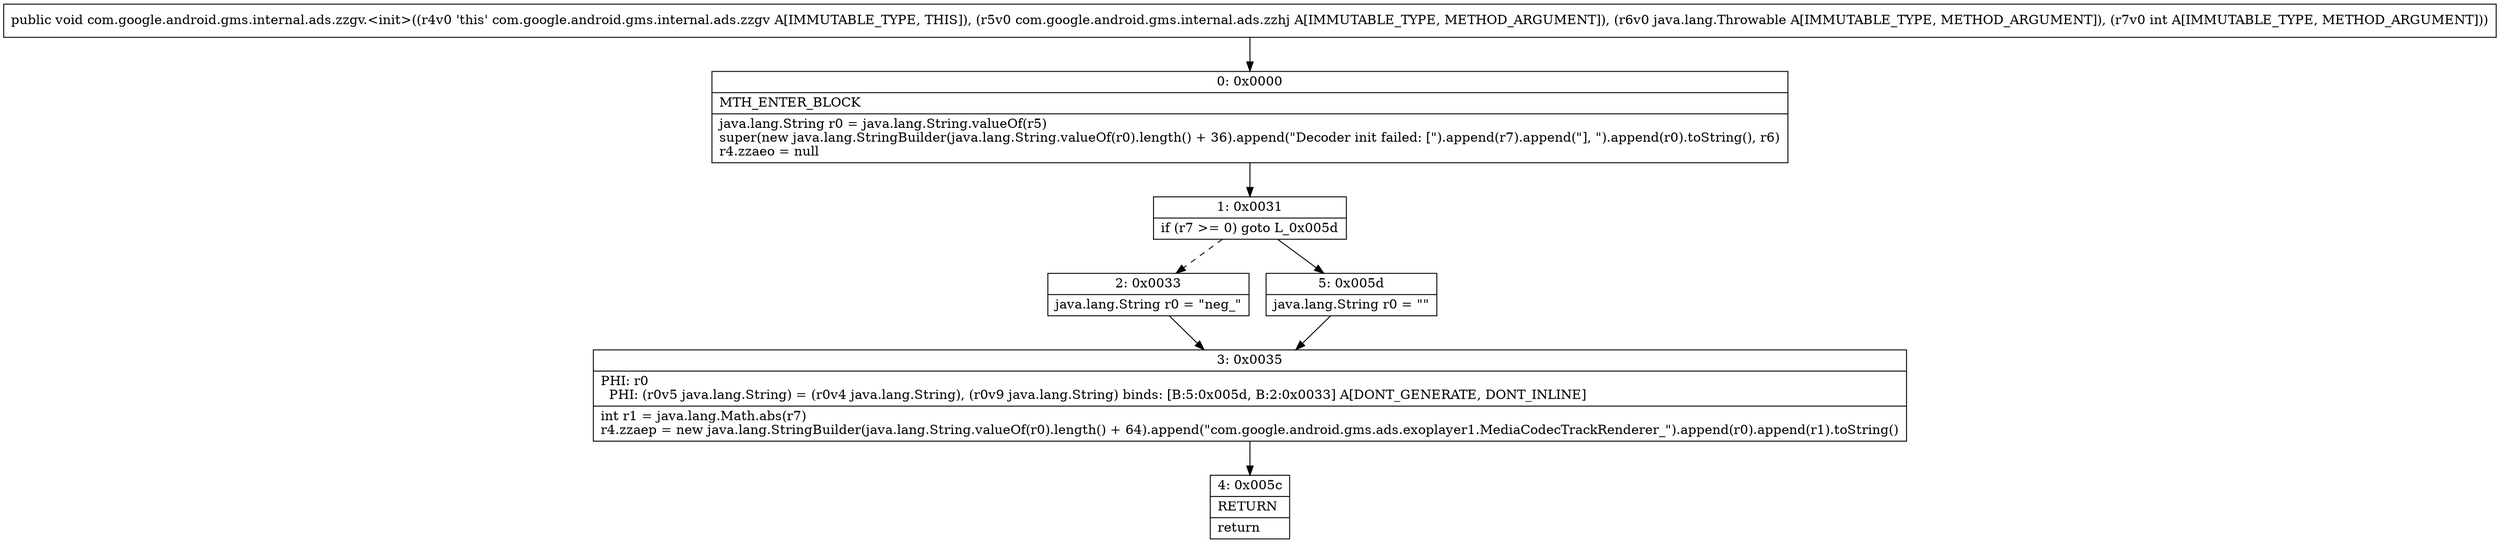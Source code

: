 digraph "CFG forcom.google.android.gms.internal.ads.zzgv.\<init\>(Lcom\/google\/android\/gms\/internal\/ads\/zzhj;Ljava\/lang\/Throwable;I)V" {
Node_0 [shape=record,label="{0\:\ 0x0000|MTH_ENTER_BLOCK\l|java.lang.String r0 = java.lang.String.valueOf(r5)\lsuper(new java.lang.StringBuilder(java.lang.String.valueOf(r0).length() + 36).append(\"Decoder init failed: [\").append(r7).append(\"], \").append(r0).toString(), r6)\lr4.zzaeo = null\l}"];
Node_1 [shape=record,label="{1\:\ 0x0031|if (r7 \>= 0) goto L_0x005d\l}"];
Node_2 [shape=record,label="{2\:\ 0x0033|java.lang.String r0 = \"neg_\"\l}"];
Node_3 [shape=record,label="{3\:\ 0x0035|PHI: r0 \l  PHI: (r0v5 java.lang.String) = (r0v4 java.lang.String), (r0v9 java.lang.String) binds: [B:5:0x005d, B:2:0x0033] A[DONT_GENERATE, DONT_INLINE]\l|int r1 = java.lang.Math.abs(r7)\lr4.zzaep = new java.lang.StringBuilder(java.lang.String.valueOf(r0).length() + 64).append(\"com.google.android.gms.ads.exoplayer1.MediaCodecTrackRenderer_\").append(r0).append(r1).toString()\l}"];
Node_4 [shape=record,label="{4\:\ 0x005c|RETURN\l|return\l}"];
Node_5 [shape=record,label="{5\:\ 0x005d|java.lang.String r0 = \"\"\l}"];
MethodNode[shape=record,label="{public void com.google.android.gms.internal.ads.zzgv.\<init\>((r4v0 'this' com.google.android.gms.internal.ads.zzgv A[IMMUTABLE_TYPE, THIS]), (r5v0 com.google.android.gms.internal.ads.zzhj A[IMMUTABLE_TYPE, METHOD_ARGUMENT]), (r6v0 java.lang.Throwable A[IMMUTABLE_TYPE, METHOD_ARGUMENT]), (r7v0 int A[IMMUTABLE_TYPE, METHOD_ARGUMENT])) }"];
MethodNode -> Node_0;
Node_0 -> Node_1;
Node_1 -> Node_2[style=dashed];
Node_1 -> Node_5;
Node_2 -> Node_3;
Node_3 -> Node_4;
Node_5 -> Node_3;
}

